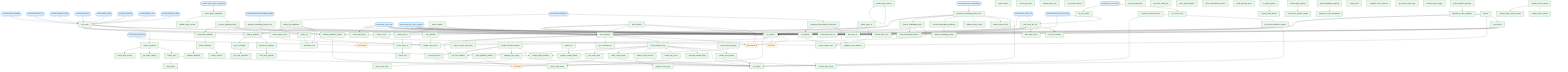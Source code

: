 flowchart TD
  execute_send_messages([execute:send_messages])
  run_vertex[run_vertex]
  execute_translate_text([execute:translate_text])
  execute_summarize_text([execute:summarize_text])
  execute_parse_text([execute:parse_text])
  execute_draft_email([execute:draft_email])
  execute_ai_classify([execute:ai_classify])
  execute_analyze_text([execute:analyze_text])
  execute_analyze_image([execute:analyze_image])
  execute_generate_embeddings([execute:generate_embeddings])
  generate_embeddings_batch_exec[generate_embeddings_batch_exec]
  execute_generate_embedding_single([execute:generate_embedding_single])
  generate_embedding_single_exec[generate_embedding_single_exec]
  execute_find_neighbors([execute:find_neighbors])
  vindex_find_neighbors[vindex_find_neighbors]
  transform_find_neighbors_response[transform_find_neighbors_response]
  execute_upsert_index_datapoints([execute:upsert_index_datapoints])
  batch_upsert_datapoints[batch_upsert_datapoints]
  execute_test_connection([execute:test_connection])
  init_test_results[init_test_results]
  run_service_test[run_service_test]
  execute_get_prediction([execute:get_prediction])
  HTTP_POST{{HTTP:POST}}
  execute_fetch_drive_file([execute:fetch_drive_file])
  extract_drive_file_id[extract_drive_file_id]
  fetch_drive_file_full[fetch_drive_file_full]
  execute_list_drive_files([execute:list_drive_files])
  build_drive_query[build_drive_query]
  with_resilience[with_resilience]
  api_request[api_request]
  drive_api_url[drive_api_url]
  handle_drive_error[handle_drive_error]
  execute_batch_fetch_drive_files([execute:batch_fetch_drive_files])
  execute_monitor_drive_changes([execute:monitor_drive_changes])
  gen_correlation_id[gen_correlation_id]
  rate_limit_defaults[rate_limit_defaults]
  enforce_vertex_rate_limits[enforce_vertex_rate_limits]
  circuit_breaker_retry[circuit_breaker_retry]
  HTTP_DELETE{{HTTP:DELETE}}
  vindex_url[vindex_url]
  normalize_host[normalize_host]
  build_ai_payload[build_ai_payload]
  handle_vertex_error[handle_vertex_error]
  log_debug[log_debug]
  oauth_scopes[oauth_scopes]
  vertex_rpm_limits[vertex_rpm_limits]
  neighbors_max_distance[neighbors_max_distance]
  to_similarity[to_similarity]
  maybe_parse_json[maybe_parse_json]
  strip_fences[strip_fences]
  escape_triple_backticks[escape_triple_backticks]
  project_region_path[project_region_path]
  vertex_host[vertex_host]
  vertex_base_url[vertex_base_url]
  vertex_api_url[vertex_api_url]
  HTTP_GET{{HTTP:GET}}
  HTTP_PUT{{HTTP:PUT}}
  vertex_request[vertex_request]
  drive_request[drive_request]
  extract_http_status[extract_http_status]
  is_rate_limit_error[is_rate_limit_error]
  extract_retry_after[extract_retry_after]
  calculate_retry_delay[calculate_retry_delay]
  handle_429_with_backoff[handle_429_with_backoff]
  get_circuit_state[get_circuit_state]
  update_circuit_state[update_circuit_state]
  should_open_circuit[should_open_circuit]
  check_circuit_status[check_circuit_status]
  should_retry_error[should_retry_error]
  calculate_backoff_delay[calculate_backoff_delay]
  handle_circuit_success[handle_circuit_success]
  handle_circuit_failure[handle_circuit_failure]
  vertex_model_bucket[vertex_model_bucket]
  sort_model_options[sort_model_options]
  to_model_options[to_model_options]
  create_model_label[create_model_label]
  cascade_model_discovery[cascade_model_discovery]
  fetch_fresh_publisher_models[fetch_fresh_publisher_models]
  get_static_model_list[get_static_model_list]
  fetch_publisher_models[fetch_publisher_models]
  validate_publisher_model_[validate_publisher_model!]
  error_handler[error_handler]
  dynamic_model_picklist[dynamic_model_picklist]
  picklist_for[picklist_for]
  static_model_options[static_model_options]
  build_base_payload[build_base_payload]
  json_only_instruction[json_only_instruction]
  build_conversation_payload[build_conversation_payload]
  build_message_parts[build_message_parts]
  get_ai_template[get_ai_template]
  process_ai_template[process_ai_template]
  build_classify_payload[build_classify_payload]
  payload_for_analyze_image[payload_for_analyze_image]
  build_image_payload[build_image_payload]
  build_embedding_payload[build_embedding_payload]
  payload_for_text_embedding[payload_for_text_embedding]
  build_neighbors_payload[build_neighbors_payload]
  payload_for_find_neighbors[payload_for_find_neighbors]
  vertex_url_for[vertex_url_for]
  extract_response[extract_response]
  extract_embedding_values[extract_embedding_values]
  usage_meta[usage_meta]
  extract_json[extract_json]
  get_safety_ratings[get_safety_ratings]
  check_finish_reason[check_finish_reason]
  standard_error_response[standard_error_response]
  drive_basic_fields[drive_basic_fields]
  get_export_mime_type[get_export_mime_type]
  classify_drive_change[classify_drive_change]
  fetch_file_content[fetch_file_content]
  probe_vertex_ai[probe_vertex_ai]
  probe_drive[probe_drive]
  validate_index_access[validate_index_access]
  validate_datapoint[validate_datapoint]
  format_datapoint[format_datapoint]
  format_restricts[format_restricts]
  build_upsert_payload[build_upsert_payload]
  handle_upsert_error[handle_upsert_error]
  process_datapoint_batch[process_datapoint_batch]
  build_embedding_instance[build_embedding_instance]
  process_embedding_prediction[process_embedding_prediction]
  estimate_token_count[estimate_token_count]
  process_embedding_batch[process_embedding_batch]
  should_stream_flush[should_stream_flush]
  sample_record_output[sample_record_output]
  safety_ratings_output_sample[safety_ratings_output_sample]
  usage_output_sample[usage_output_sample]
  format_parse_sample[format_parse_sample]
  top_test[top:test]
  execute_send_messages --> run_vertex
  execute_translate_text --> run_vertex
  execute_summarize_text --> run_vertex
  execute_parse_text --> run_vertex
  execute_draft_email --> run_vertex
  execute_ai_classify --> run_vertex
  execute_analyze_text --> run_vertex
  execute_analyze_image --> run_vertex
  execute_generate_embeddings --> generate_embeddings_batch_exec
  execute_generate_embedding_single --> generate_embedding_single_exec
  execute_find_neighbors --> vindex_find_neighbors
  execute_find_neighbors --> transform_find_neighbors_response
  execute_upsert_index_datapoints --> batch_upsert_datapoints
  execute_test_connection --> init_test_results
  execute_test_connection --> run_service_test
  execute_get_prediction --> HTTP_POST
  execute_fetch_drive_file --> extract_drive_file_id
  execute_fetch_drive_file --> fetch_drive_file_full
  execute_list_drive_files --> extract_drive_file_id
  execute_list_drive_files --> build_drive_query
  execute_list_drive_files --> with_resilience
  execute_list_drive_files --> api_request
  execute_list_drive_files --> drive_api_url
  execute_list_drive_files --> handle_drive_error
  execute_batch_fetch_drive_files --> extract_drive_file_id
  execute_batch_fetch_drive_files --> fetch_drive_file_full
  execute_monitor_drive_changes --> extract_drive_file_id
  execute_monitor_drive_changes --> with_resilience
  execute_monitor_drive_changes --> api_request
  execute_monitor_drive_changes --> drive_api_url
  execute_monitor_drive_changes --> handle_drive_error
  with_resilience --> rate_limit_defaults
  with_resilience --> enforce_vertex_rate_limits
  with_resilience --> gen_correlation_id
  with_resilience --> circuit_breaker_retry
  with_resilience --> HTTP_DELETE
  vindex_url --> normalize_host
  vindex_find_neighbors --> vindex_url
  vindex_find_neighbors --> build_ai_payload
  vindex_find_neighbors --> with_resilience
  vindex_find_neighbors --> api_request
  vindex_find_neighbors --> normalize_host
  vindex_find_neighbors --> handle_vertex_error
  to_similarity --> neighbors_max_distance
  vertex_base_url --> vertex_host
  vertex_api_url --> vertex_base_url
  api_request --> HTTP_GET
  api_request --> HTTP_POST
  api_request --> HTTP_PUT
  api_request --> HTTP_DELETE
  vertex_request --> vertex_api_url
  vertex_request --> with_resilience
  vertex_request --> api_request
  drive_request --> drive_api_url
  drive_request --> handle_drive_error
  drive_request --> with_resilience
  drive_request --> api_request
  drive_request --> HTTP_DELETE
  is_rate_limit_error --> extract_http_status
  calculate_retry_delay --> extract_retry_after
  handle_429_with_backoff --> rate_limit_defaults
  handle_429_with_backoff --> is_rate_limit_error
  handle_429_with_backoff --> calculate_retry_delay
  handle_429_with_backoff --> log_debug
  get_circuit_state --> HTTP_GET
  check_circuit_status --> log_debug
  should_retry_error --> extract_http_status
  handle_circuit_success --> update_circuit_state
  handle_circuit_success --> log_debug
  handle_circuit_failure --> should_open_circuit
  handle_circuit_failure --> log_debug
  circuit_breaker_retry --> rate_limit_defaults
  circuit_breaker_retry --> get_circuit_state
  circuit_breaker_retry --> check_circuit_status
  circuit_breaker_retry --> handle_circuit_success
  circuit_breaker_retry --> should_retry_error
  circuit_breaker_retry --> calculate_backoff_delay
  circuit_breaker_retry --> log_debug
  circuit_breaker_retry --> handle_circuit_failure
  to_model_options --> vertex_model_bucket
  cascade_model_discovery --> log_debug
  cascade_model_discovery --> fetch_fresh_publisher_models
  fetch_fresh_publisher_models --> with_resilience
  fetch_fresh_publisher_models --> api_request
  fetch_fresh_publisher_models --> log_debug
  fetch_publisher_models --> HTTP_GET
  validate_publisher_model_ --> HTTP_GET
  error_handler --> handle_vertex_error
  dynamic_model_picklist --> log_debug
  picklist_for --> dynamic_model_picklist
  get_ai_template --> escape_triple_backticks
  get_ai_template --> json_only_instruction
  process_ai_template --> build_base_payload
  build_ai_payload --> get_ai_template
  build_ai_payload --> process_ai_template
  build_classify_payload --> escape_triple_backticks
  build_image_payload --> payload_for_analyze_image
  build_embedding_payload --> payload_for_text_embedding
  build_neighbors_payload --> payload_for_find_neighbors
  vertex_url_for --> project_region_path
  run_vertex --> validate_publisher_model_
  run_vertex --> build_ai_payload
  run_vertex --> vertex_url_for
  run_vertex --> with_resilience
  run_vertex --> api_request
  run_vertex --> extract_response
  extract_json --> strip_fences
  extract_json --> log_debug
  extract_response --> check_finish_reason
  extract_response --> get_safety_ratings
  extract_response --> extract_json
  fetch_drive_file_full --> with_resilience
  fetch_drive_file_full --> api_request
  fetch_drive_file_full --> drive_api_url
  fetch_drive_file_full --> drive_basic_fields
  fetch_drive_file_full --> handle_drive_error
  fetch_drive_file_full --> fetch_file_content
  probe_vertex_ai --> with_resilience
  probe_vertex_ai --> api_request
  probe_vertex_ai --> project_region_path
  probe_drive --> with_resilience
  probe_drive --> api_request
  probe_drive --> drive_api_url
  probe_drive --> handle_drive_error
  transform_find_neighbors_response --> to_similarity
  transform_find_neighbors_response --> neighbors_max_distance
  format_datapoint --> validate_datapoint
  format_datapoint --> format_restricts
  build_upsert_payload --> format_datapoint
  handle_upsert_error --> handle_vertex_error
  process_datapoint_batch --> build_upsert_payload
  process_datapoint_batch --> with_resilience
  process_datapoint_batch --> api_request
  process_datapoint_batch --> handle_upsert_error
  batch_upsert_datapoints --> validate_index_access
  batch_upsert_datapoints --> process_datapoint_batch
  process_embedding_prediction --> extract_embedding_values
  process_embedding_batch --> build_embedding_instance
  process_embedding_batch --> with_resilience
  process_embedding_batch --> api_request
  process_embedding_batch --> handle_vertex_error
  generate_embeddings_batch_exec --> validate_publisher_model_
  generate_embeddings_batch_exec --> vertex_url_for
  generate_embeddings_batch_exec --> process_embedding_batch
  generate_embeddings_batch_exec --> process_embedding_prediction
  generate_embeddings_batch_exec --> estimate_token_count
  generate_embeddings_batch_exec --> should_stream_flush
  generate_embeddings_batch_exec --> log_debug
  generate_embedding_single_exec --> validate_publisher_model_
  sample_record_output --> safety_ratings_output_sample
  sample_record_output --> usage_output_sample
  format_parse_sample --> format_parse_sample
  top_test --> with_resilience
  top_test --> api_request
  top_test --> project_region_path
  top_test --> probe_drive
  classDef action fill:#E3F2FD,stroke:#1E88E5,stroke-width:1px;
  classDef method fill:#E8F5E9,stroke:#2E7D32,stroke-width:1px;
  classDef http   fill:#FFF3E0,stroke:#EF6C00,stroke-width:1px;
  class execute_send_messages action;
  class execute_translate_text action;
  class execute_summarize_text action;
  class execute_parse_text action;
  class execute_draft_email action;
  class execute_ai_classify action;
  class execute_analyze_text action;
  class execute_analyze_image action;
  class execute_generate_embeddings action;
  class execute_generate_embedding_single action;
  class execute_find_neighbors action;
  class execute_upsert_index_datapoints action;
  class execute_test_connection action;
  class execute_get_prediction action;
  class execute_fetch_drive_file action;
  class execute_list_drive_files action;
  class execute_batch_fetch_drive_files action;
  class execute_monitor_drive_changes action;
  class run_vertex method;
  class generate_embeddings_batch_exec method;
  class generate_embedding_single_exec method;
  class vindex_find_neighbors method;
  class transform_find_neighbors_response method;
  class batch_upsert_datapoints method;
  class init_test_results method;
  class run_service_test method;
  class extract_drive_file_id method;
  class fetch_drive_file_full method;
  class build_drive_query method;
  class with_resilience method;
  class api_request method;
  class drive_api_url method;
  class handle_drive_error method;
  class gen_correlation_id method;
  class rate_limit_defaults method;
  class enforce_vertex_rate_limits method;
  class circuit_breaker_retry method;
  class vindex_url method;
  class normalize_host method;
  class build_ai_payload method;
  class handle_vertex_error method;
  class log_debug method;
  class oauth_scopes method;
  class vertex_rpm_limits method;
  class neighbors_max_distance method;
  class to_similarity method;
  class maybe_parse_json method;
  class strip_fences method;
  class escape_triple_backticks method;
  class project_region_path method;
  class vertex_host method;
  class vertex_base_url method;
  class vertex_api_url method;
  class vertex_request method;
  class drive_request method;
  class extract_http_status method;
  class is_rate_limit_error method;
  class extract_retry_after method;
  class calculate_retry_delay method;
  class handle_429_with_backoff method;
  class get_circuit_state method;
  class update_circuit_state method;
  class should_open_circuit method;
  class check_circuit_status method;
  class should_retry_error method;
  class calculate_backoff_delay method;
  class handle_circuit_success method;
  class handle_circuit_failure method;
  class vertex_model_bucket method;
  class sort_model_options method;
  class to_model_options method;
  class create_model_label method;
  class cascade_model_discovery method;
  class fetch_fresh_publisher_models method;
  class get_static_model_list method;
  class fetch_publisher_models method;
  class validate_publisher_model_ method;
  class error_handler method;
  class dynamic_model_picklist method;
  class picklist_for method;
  class static_model_options method;
  class build_base_payload method;
  class json_only_instruction method;
  class build_conversation_payload method;
  class build_message_parts method;
  class get_ai_template method;
  class process_ai_template method;
  class build_classify_payload method;
  class payload_for_analyze_image method;
  class build_image_payload method;
  class build_embedding_payload method;
  class payload_for_text_embedding method;
  class build_neighbors_payload method;
  class payload_for_find_neighbors method;
  class vertex_url_for method;
  class extract_response method;
  class extract_embedding_values method;
  class usage_meta method;
  class extract_json method;
  class get_safety_ratings method;
  class check_finish_reason method;
  class standard_error_response method;
  class drive_basic_fields method;
  class get_export_mime_type method;
  class classify_drive_change method;
  class fetch_file_content method;
  class probe_vertex_ai method;
  class probe_drive method;
  class validate_index_access method;
  class validate_datapoint method;
  class format_datapoint method;
  class format_restricts method;
  class build_upsert_payload method;
  class handle_upsert_error method;
  class process_datapoint_batch method;
  class build_embedding_instance method;
  class process_embedding_prediction method;
  class estimate_token_count method;
  class process_embedding_batch method;
  class should_stream_flush method;
  class sample_record_output method;
  class safety_ratings_output_sample method;
  class usage_output_sample method;
  class format_parse_sample method;
  class top_test method;
  class HTTP_POST http;
  class HTTP_DELETE http;
  class HTTP_GET http;
  class HTTP_PUT http;